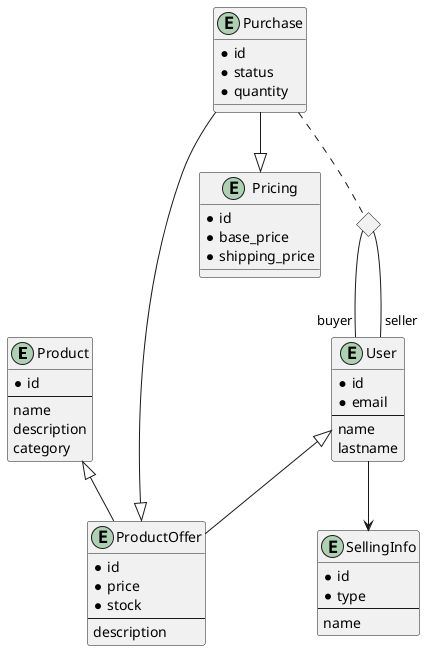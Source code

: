@startuml
'https://plantuml.com/class-diagram

entity Product {
    *id
    --
    name
    description
    category
}

entity ProductOffer {
    *id
    *price
    *stock
    --
    description
}


entity User {
    *id
    *email
    --
    name
    lastname
}

entity SellingInfo {
    *id
    *type
    --
    name
}

entity Purchase {
    *id
    *status
    *quantity
}

entity Pricing {
    *id
    *base_price
    *shipping_price
}

User --> SellingInfo

Product <|-- ProductOffer
User <|-- ProductOffer

Purchase --|> Pricing
Purchase --|> ProductOffer

<> diamond
Purchase .. diamond
diamond --"buyer" User
diamond --"seller" User


@enduml